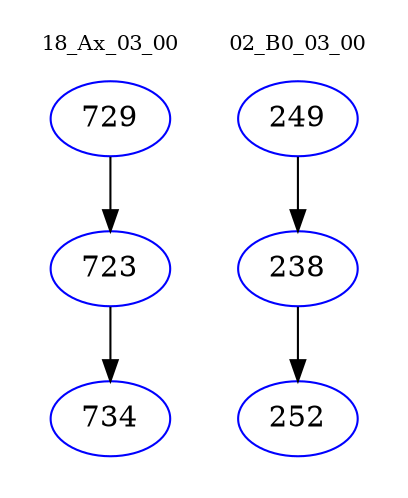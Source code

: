 digraph{
subgraph cluster_0 {
color = white
label = "18_Ax_03_00";
fontsize=10;
T0_729 [label="729", color="blue"]
T0_729 -> T0_723 [color="black"]
T0_723 [label="723", color="blue"]
T0_723 -> T0_734 [color="black"]
T0_734 [label="734", color="blue"]
}
subgraph cluster_1 {
color = white
label = "02_B0_03_00";
fontsize=10;
T1_249 [label="249", color="blue"]
T1_249 -> T1_238 [color="black"]
T1_238 [label="238", color="blue"]
T1_238 -> T1_252 [color="black"]
T1_252 [label="252", color="blue"]
}
}
